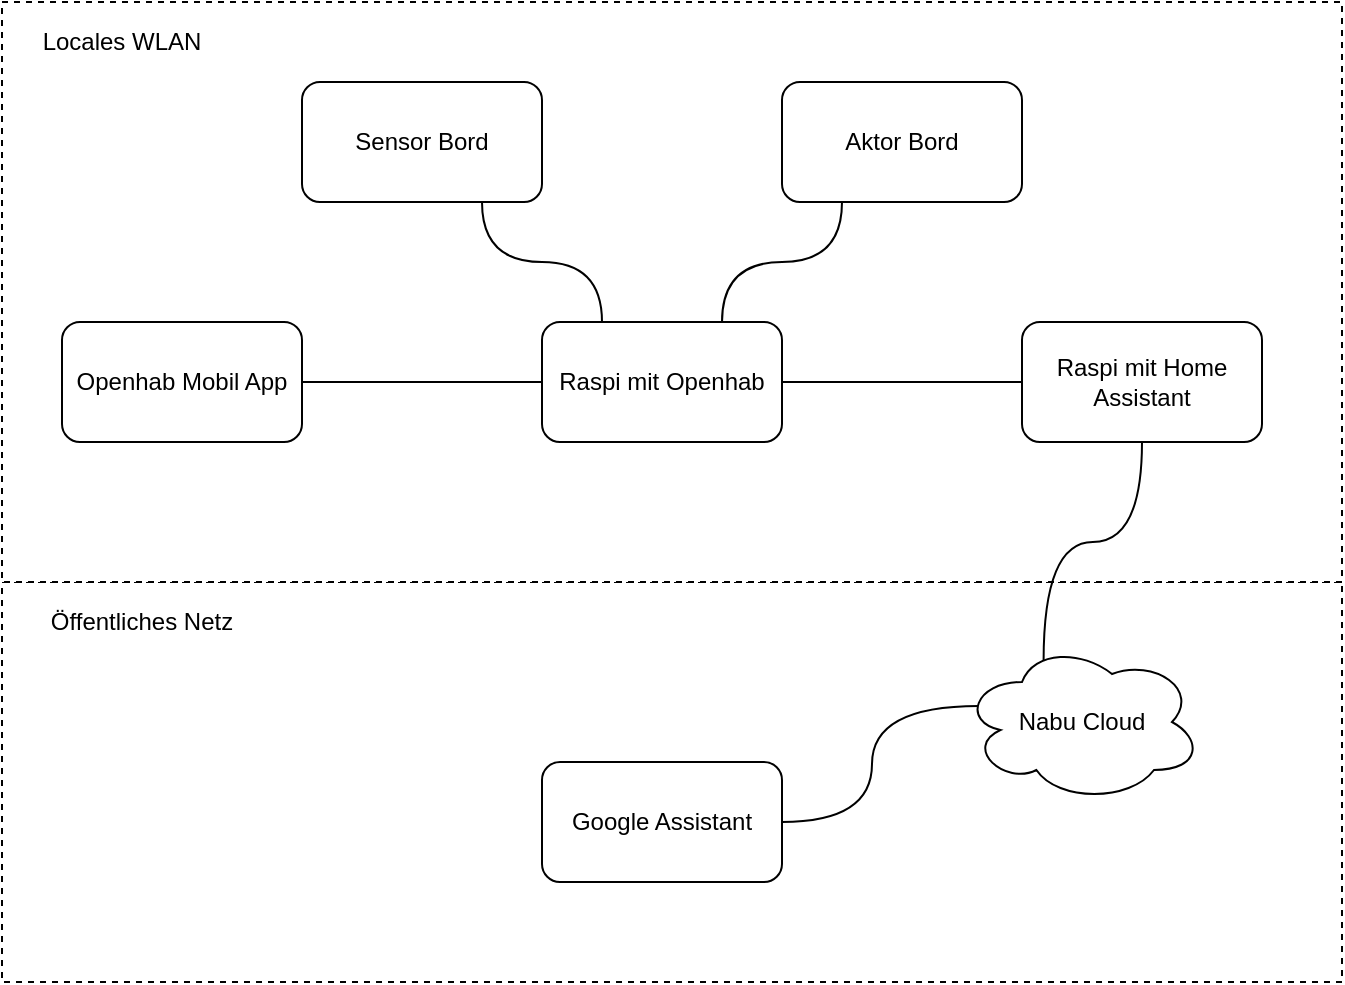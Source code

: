 <mxfile version="12.2.2" type="device" pages="1"><diagram id="4sMNwrfXET-w0v5SXDbD" name="Page-1"><mxGraphModel dx="938" dy="539" grid="1" gridSize="10" guides="1" tooltips="1" connect="1" arrows="1" fold="1" page="1" pageScale="1" pageWidth="827" pageHeight="1169" math="0" shadow="0"><root><mxCell id="0"/><mxCell id="1" parent="0"/><mxCell id="jsxBOcLJQdrHsJ0EFlvO-18" value="" style="rounded=0;whiteSpace=wrap;html=1;dashed=1;" vertex="1" parent="1"><mxGeometry x="30" y="360" width="670" height="200" as="geometry"/></mxCell><mxCell id="jsxBOcLJQdrHsJ0EFlvO-9" value="" style="rounded=0;whiteSpace=wrap;html=1;dashed=1;" vertex="1" parent="1"><mxGeometry x="30" y="70" width="670" height="290" as="geometry"/></mxCell><mxCell id="jsxBOcLJQdrHsJ0EFlvO-13" style="edgeStyle=orthogonalEdgeStyle;rounded=0;orthogonalLoop=1;jettySize=auto;html=1;exitX=0.75;exitY=0;exitDx=0;exitDy=0;entryX=0.25;entryY=1;entryDx=0;entryDy=0;endArrow=none;endFill=0;curved=1;" edge="1" parent="1" source="jsxBOcLJQdrHsJ0EFlvO-1" target="jsxBOcLJQdrHsJ0EFlvO-2"><mxGeometry relative="1" as="geometry"/></mxCell><mxCell id="jsxBOcLJQdrHsJ0EFlvO-14" style="edgeStyle=orthogonalEdgeStyle;rounded=0;orthogonalLoop=1;jettySize=auto;html=1;exitX=1;exitY=0.5;exitDx=0;exitDy=0;endArrow=none;endFill=0;" edge="1" parent="1" source="jsxBOcLJQdrHsJ0EFlvO-1" target="jsxBOcLJQdrHsJ0EFlvO-6"><mxGeometry relative="1" as="geometry"/></mxCell><mxCell id="jsxBOcLJQdrHsJ0EFlvO-1" value="Raspi mit Openhab" style="rounded=1;whiteSpace=wrap;html=1;" vertex="1" parent="1"><mxGeometry x="300" y="230" width="120" height="60" as="geometry"/></mxCell><mxCell id="jsxBOcLJQdrHsJ0EFlvO-2" value="Aktor Bord" style="rounded=1;whiteSpace=wrap;html=1;" vertex="1" parent="1"><mxGeometry x="420" y="110" width="120" height="60" as="geometry"/></mxCell><mxCell id="jsxBOcLJQdrHsJ0EFlvO-11" style="edgeStyle=orthogonalEdgeStyle;rounded=0;orthogonalLoop=1;jettySize=auto;html=1;exitX=0.75;exitY=1;exitDx=0;exitDy=0;entryX=0.25;entryY=0;entryDx=0;entryDy=0;endArrow=none;endFill=0;curved=1;" edge="1" parent="1" source="jsxBOcLJQdrHsJ0EFlvO-3" target="jsxBOcLJQdrHsJ0EFlvO-1"><mxGeometry relative="1" as="geometry"/></mxCell><mxCell id="jsxBOcLJQdrHsJ0EFlvO-3" value="Sensor Bord" style="rounded=1;whiteSpace=wrap;html=1;" vertex="1" parent="1"><mxGeometry x="180" y="110" width="120" height="60" as="geometry"/></mxCell><mxCell id="jsxBOcLJQdrHsJ0EFlvO-16" style="edgeStyle=orthogonalEdgeStyle;curved=1;rounded=0;orthogonalLoop=1;jettySize=auto;html=1;exitX=0.07;exitY=0.4;exitDx=0;exitDy=0;exitPerimeter=0;entryX=1;entryY=0.5;entryDx=0;entryDy=0;endArrow=none;endFill=0;" edge="1" parent="1" source="jsxBOcLJQdrHsJ0EFlvO-4" target="jsxBOcLJQdrHsJ0EFlvO-7"><mxGeometry relative="1" as="geometry"/></mxCell><mxCell id="jsxBOcLJQdrHsJ0EFlvO-4" value="Nabu Cloud" style="ellipse;shape=cloud;whiteSpace=wrap;html=1;" vertex="1" parent="1"><mxGeometry x="510" y="390" width="120" height="80" as="geometry"/></mxCell><mxCell id="jsxBOcLJQdrHsJ0EFlvO-10" style="edgeStyle=orthogonalEdgeStyle;rounded=0;orthogonalLoop=1;jettySize=auto;html=1;exitX=1;exitY=0.5;exitDx=0;exitDy=0;entryX=0;entryY=0.5;entryDx=0;entryDy=0;endArrow=none;endFill=0;" edge="1" parent="1" source="jsxBOcLJQdrHsJ0EFlvO-5" target="jsxBOcLJQdrHsJ0EFlvO-1"><mxGeometry relative="1" as="geometry"/></mxCell><mxCell id="jsxBOcLJQdrHsJ0EFlvO-5" value="Openhab Mobil App" style="rounded=1;whiteSpace=wrap;html=1;" vertex="1" parent="1"><mxGeometry x="60" y="230" width="120" height="60" as="geometry"/></mxCell><mxCell id="jsxBOcLJQdrHsJ0EFlvO-15" style="edgeStyle=orthogonalEdgeStyle;rounded=0;orthogonalLoop=1;jettySize=auto;html=1;exitX=0.5;exitY=1;exitDx=0;exitDy=0;entryX=0.34;entryY=0.118;entryDx=0;entryDy=0;entryPerimeter=0;endArrow=none;endFill=0;curved=1;" edge="1" parent="1" source="jsxBOcLJQdrHsJ0EFlvO-6" target="jsxBOcLJQdrHsJ0EFlvO-4"><mxGeometry relative="1" as="geometry"/></mxCell><mxCell id="jsxBOcLJQdrHsJ0EFlvO-6" value="Raspi mit Home Assistant" style="rounded=1;whiteSpace=wrap;html=1;" vertex="1" parent="1"><mxGeometry x="540" y="230" width="120" height="60" as="geometry"/></mxCell><mxCell id="jsxBOcLJQdrHsJ0EFlvO-7" value="Google Assistant" style="rounded=1;whiteSpace=wrap;html=1;" vertex="1" parent="1"><mxGeometry x="300" y="450" width="120" height="60" as="geometry"/></mxCell><mxCell id="jsxBOcLJQdrHsJ0EFlvO-17" value="Locales WLAN" style="text;html=1;strokeColor=none;fillColor=none;align=center;verticalAlign=middle;whiteSpace=wrap;rounded=0;" vertex="1" parent="1"><mxGeometry x="30" y="80" width="120" height="20" as="geometry"/></mxCell><mxCell id="jsxBOcLJQdrHsJ0EFlvO-19" value="Öffentliches Netz" style="text;html=1;strokeColor=none;fillColor=none;align=center;verticalAlign=middle;whiteSpace=wrap;rounded=0;" vertex="1" parent="1"><mxGeometry x="40" y="370" width="120" height="20" as="geometry"/></mxCell></root></mxGraphModel></diagram></mxfile>
